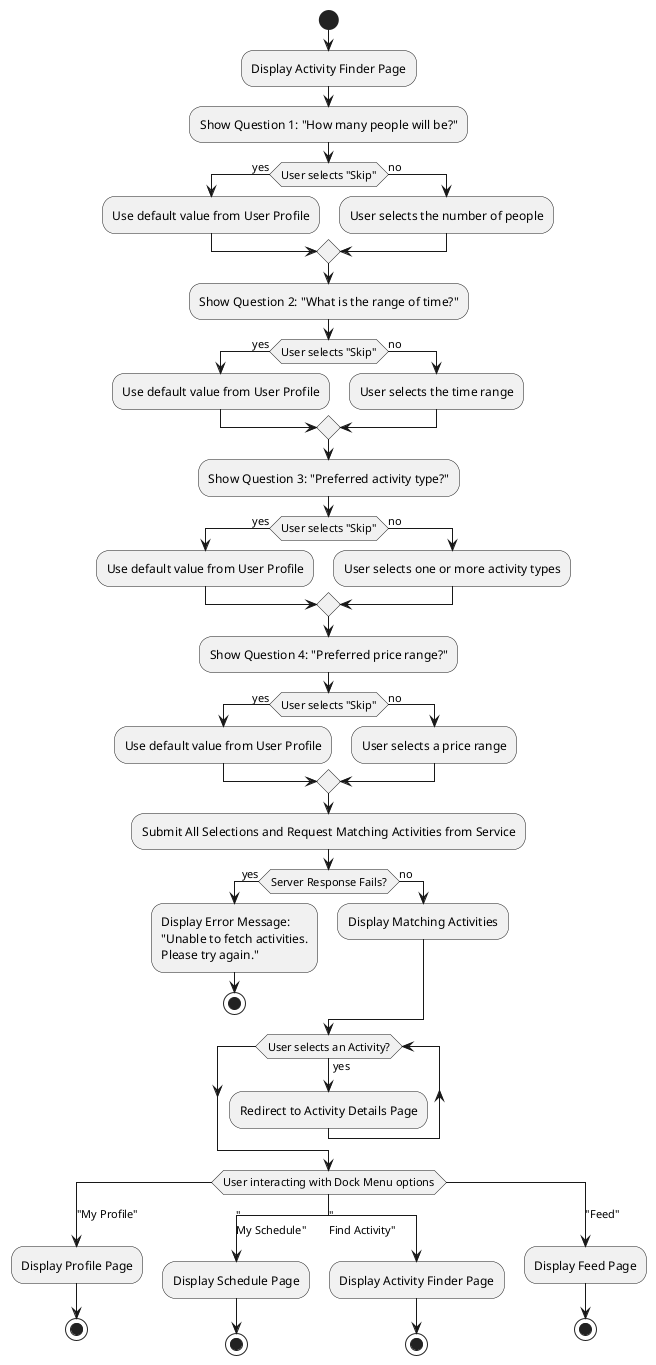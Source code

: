 @startuml
start
:Display Activity Finder Page;

:Show Question 1: "How many people will be?";
if (User selects "Skip") then (yes)
  :Use default value from User Profile;
else (no)
  :User selects the number of people;
endif

:Show Question 2: "What is the range of time?";
if (User selects "Skip") then (yes)
  :Use default value from User Profile;
else (no)
  :User selects the time range;
endif

:Show Question 3: "Preferred activity type?";
if (User selects "Skip") then (yes)
  :Use default value from User Profile;
else (no)
  :User selects one or more activity types;
endif

:Show Question 4: "Preferred price range?";
if (User selects "Skip") then (yes)
  :Use default value from User Profile;
else (no)
  :User selects a price range;
endif

:Submit All Selections and Request Matching Activities from Service;
if (Server Response Fails?) then (yes)
  :Display Error Message:
  "Unable to fetch activities.
  Please try again.";
  stop
else (no)
:Display Matching Activities;
endif

while (User selects an Activity?) is (yes)
  :Redirect to Activity Details Page;
endwhile

switch (User interacting with Dock Menu options)
  case ("My Profile")
    :Display Profile Page;
    stop
  case ("\nMy Schedule")
    :Display Schedule Page;
    stop
  case ("\nFind Activity")
    :Display Activity Finder Page;
    stop
  case ("Feed")
    :Display Feed Page;
    stop
endswitch
@enduml

